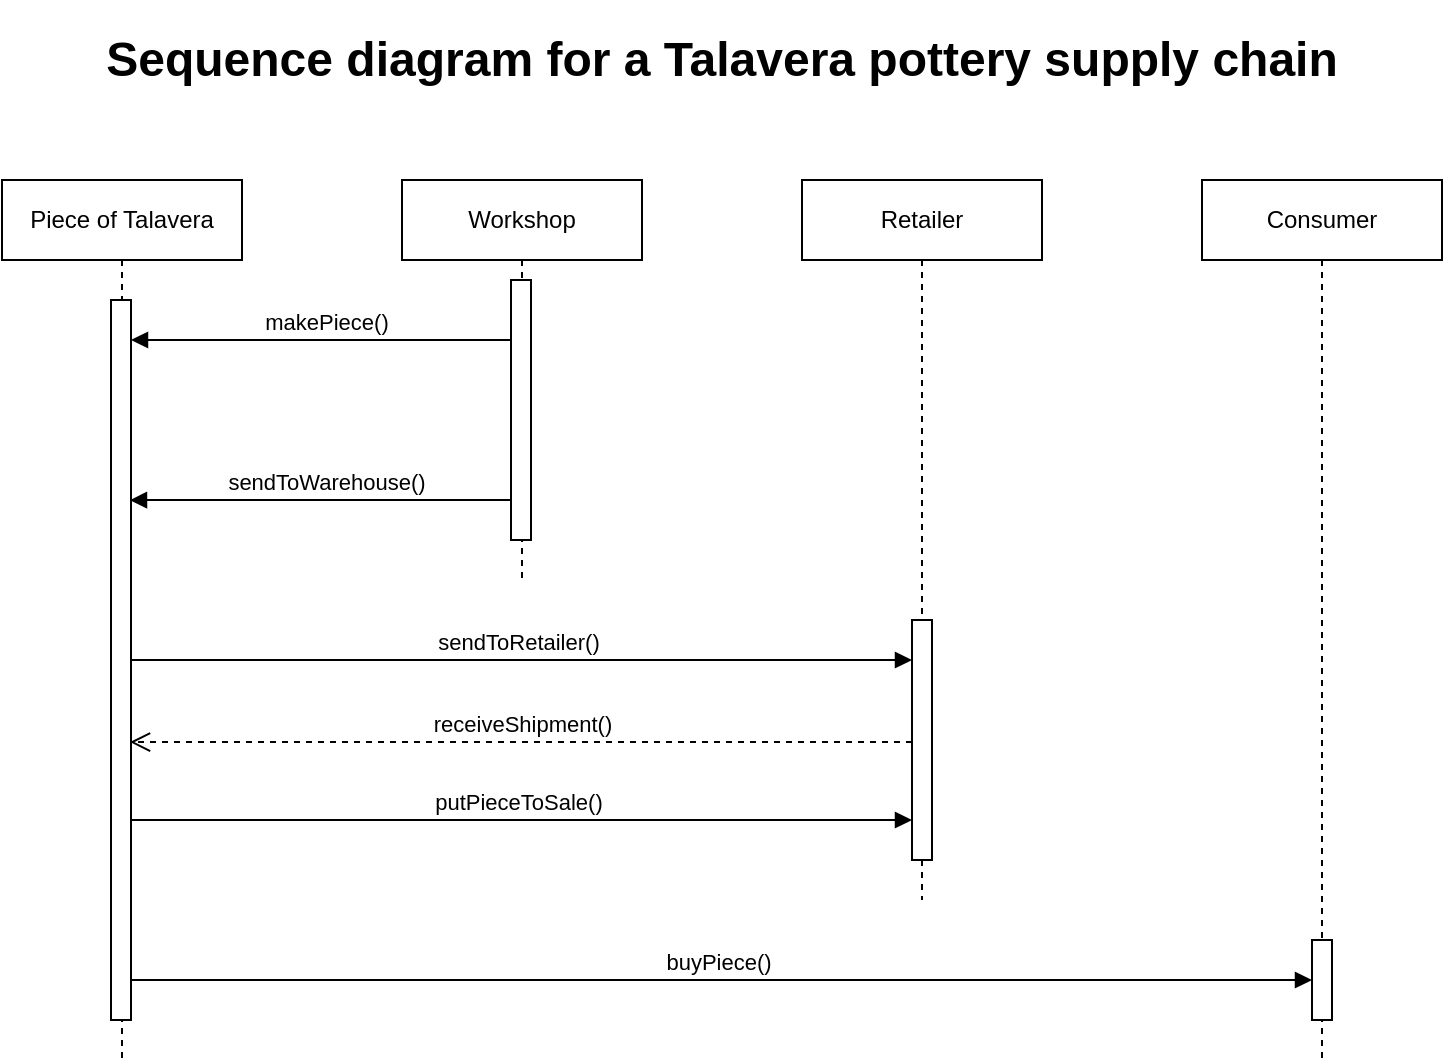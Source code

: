 <mxfile version="17.4.4" type="device"><diagram id="bqDhBXm03V0cMnX4Gi7i" name="Page-1"><mxGraphModel dx="1182" dy="564" grid="1" gridSize="10" guides="1" tooltips="1" connect="1" arrows="1" fold="1" page="1" pageScale="1" pageWidth="850" pageHeight="1100" math="0" shadow="0"><root><mxCell id="0"/><mxCell id="1" parent="0"/><mxCell id="ahJCk-YBc_ZLzEmckDp9-11" value="&lt;div&gt;sendToRetailer()&lt;/div&gt;" style="html=1;verticalAlign=bottom;startArrow=oval;startFill=1;endArrow=block;startSize=8;rounded=0;" parent="1" source="ahJCk-YBc_ZLzEmckDp9-5" target="ahJCk-YBc_ZLzEmckDp9-17" edge="1"><mxGeometry width="60" relative="1" as="geometry"><mxPoint x="190" y="320" as="sourcePoint"/><mxPoint x="530" y="360" as="targetPoint"/><Array as="points"><mxPoint x="220" y="360"/></Array></mxGeometry></mxCell><mxCell id="ahJCk-YBc_ZLzEmckDp9-9" value="makePiece()" style="html=1;verticalAlign=bottom;endArrow=block;rounded=0;" parent="1" target="ahJCk-YBc_ZLzEmckDp9-16" edge="1"><mxGeometry width="80" relative="1" as="geometry"><mxPoint x="340" y="200" as="sourcePoint"/><mxPoint x="139.5" y="200" as="targetPoint"/><Array as="points"><mxPoint x="250" y="200"/></Array></mxGeometry></mxCell><mxCell id="ahJCk-YBc_ZLzEmckDp9-10" value="sendToWarehouse()" style="html=1;verticalAlign=bottom;startArrow=oval;startFill=1;endArrow=block;startSize=8;rounded=0;entryX=0.95;entryY=0.278;entryDx=0;entryDy=0;entryPerimeter=0;" parent="1" source="ahJCk-YBc_ZLzEmckDp9-6" target="ahJCk-YBc_ZLzEmckDp9-16" edge="1"><mxGeometry width="60" relative="1" as="geometry"><mxPoint x="340" y="280" as="sourcePoint"/><mxPoint x="139.5" y="280" as="targetPoint"/><Array as="points"><mxPoint x="160" y="280"/></Array></mxGeometry></mxCell><mxCell id="ahJCk-YBc_ZLzEmckDp9-5" value="Piece of Talavera" style="shape=umlLifeline;perimeter=lifelinePerimeter;whiteSpace=wrap;html=1;container=1;collapsible=0;recursiveResize=0;outlineConnect=0;" parent="1" vertex="1"><mxGeometry x="80" y="120" width="120" height="440" as="geometry"/></mxCell><mxCell id="ahJCk-YBc_ZLzEmckDp9-14" value="putPieceToSale()" style="html=1;verticalAlign=bottom;startArrow=oval;startFill=1;endArrow=block;startSize=8;rounded=0;" parent="ahJCk-YBc_ZLzEmckDp9-5" target="ahJCk-YBc_ZLzEmckDp9-17" edge="1"><mxGeometry width="60" relative="1" as="geometry"><mxPoint x="60" y="320" as="sourcePoint"/><mxPoint x="120" y="320" as="targetPoint"/></mxGeometry></mxCell><mxCell id="ahJCk-YBc_ZLzEmckDp9-15" value="buyPiece()" style="html=1;verticalAlign=bottom;startArrow=oval;startFill=1;endArrow=block;startSize=8;rounded=0;" parent="ahJCk-YBc_ZLzEmckDp9-5" target="ahJCk-YBc_ZLzEmckDp9-18" edge="1"><mxGeometry width="60" relative="1" as="geometry"><mxPoint x="60" y="400" as="sourcePoint"/><mxPoint x="600" y="400" as="targetPoint"/></mxGeometry></mxCell><mxCell id="ahJCk-YBc_ZLzEmckDp9-16" value="" style="html=1;points=[];perimeter=orthogonalPerimeter;" parent="ahJCk-YBc_ZLzEmckDp9-5" vertex="1"><mxGeometry x="54.5" y="60" width="10" height="360" as="geometry"/></mxCell><mxCell id="ahJCk-YBc_ZLzEmckDp9-6" value="Workshop" style="shape=umlLifeline;perimeter=lifelinePerimeter;whiteSpace=wrap;html=1;container=1;collapsible=0;recursiveResize=0;outlineConnect=0;" parent="1" vertex="1"><mxGeometry x="280" y="120" width="120" height="200" as="geometry"/></mxCell><mxCell id="ahJCk-YBc_ZLzEmckDp9-12" value="" style="html=1;points=[];perimeter=orthogonalPerimeter;" parent="ahJCk-YBc_ZLzEmckDp9-6" vertex="1"><mxGeometry x="54.5" y="50" width="10" height="130" as="geometry"/></mxCell><mxCell id="ahJCk-YBc_ZLzEmckDp9-7" value="Retailer" style="shape=umlLifeline;perimeter=lifelinePerimeter;whiteSpace=wrap;html=1;container=1;collapsible=0;recursiveResize=0;outlineConnect=0;" parent="1" vertex="1"><mxGeometry x="480" y="120" width="120" height="360" as="geometry"/></mxCell><mxCell id="ahJCk-YBc_ZLzEmckDp9-17" value="" style="html=1;points=[];perimeter=orthogonalPerimeter;" parent="ahJCk-YBc_ZLzEmckDp9-7" vertex="1"><mxGeometry x="55" y="220" width="10" height="120" as="geometry"/></mxCell><mxCell id="ahJCk-YBc_ZLzEmckDp9-8" value="Consumer" style="shape=umlLifeline;perimeter=lifelinePerimeter;whiteSpace=wrap;html=1;container=1;collapsible=0;recursiveResize=0;outlineConnect=0;" parent="1" vertex="1"><mxGeometry x="680" y="120" width="120" height="440" as="geometry"/></mxCell><mxCell id="ahJCk-YBc_ZLzEmckDp9-18" value="" style="html=1;points=[];perimeter=orthogonalPerimeter;" parent="ahJCk-YBc_ZLzEmckDp9-8" vertex="1"><mxGeometry x="55" y="380" width="10" height="40" as="geometry"/></mxCell><mxCell id="ahJCk-YBc_ZLzEmckDp9-19" value="&lt;h1 align=&quot;center&quot;&gt;Sequence diagram for a Talavera pottery supply chain&lt;br&gt;&lt;/h1&gt;" style="text;html=1;strokeColor=none;fillColor=none;spacing=5;spacingTop=-20;whiteSpace=wrap;overflow=hidden;rounded=0;align=center;" parent="1" vertex="1"><mxGeometry x="80" y="40" width="720" height="50" as="geometry"/></mxCell><mxCell id="fJPW9RMm4aDES_E6kXv0-1" value="receiveShipment()" style="html=1;verticalAlign=bottom;endArrow=open;dashed=1;endSize=8;rounded=0;entryX=0.95;entryY=0.614;entryDx=0;entryDy=0;entryPerimeter=0;" edge="1" parent="1" source="ahJCk-YBc_ZLzEmckDp9-17" target="ahJCk-YBc_ZLzEmckDp9-16"><mxGeometry relative="1" as="geometry"><mxPoint x="490" y="401" as="sourcePoint"/><mxPoint x="450" y="400" as="targetPoint"/></mxGeometry></mxCell></root></mxGraphModel></diagram></mxfile>